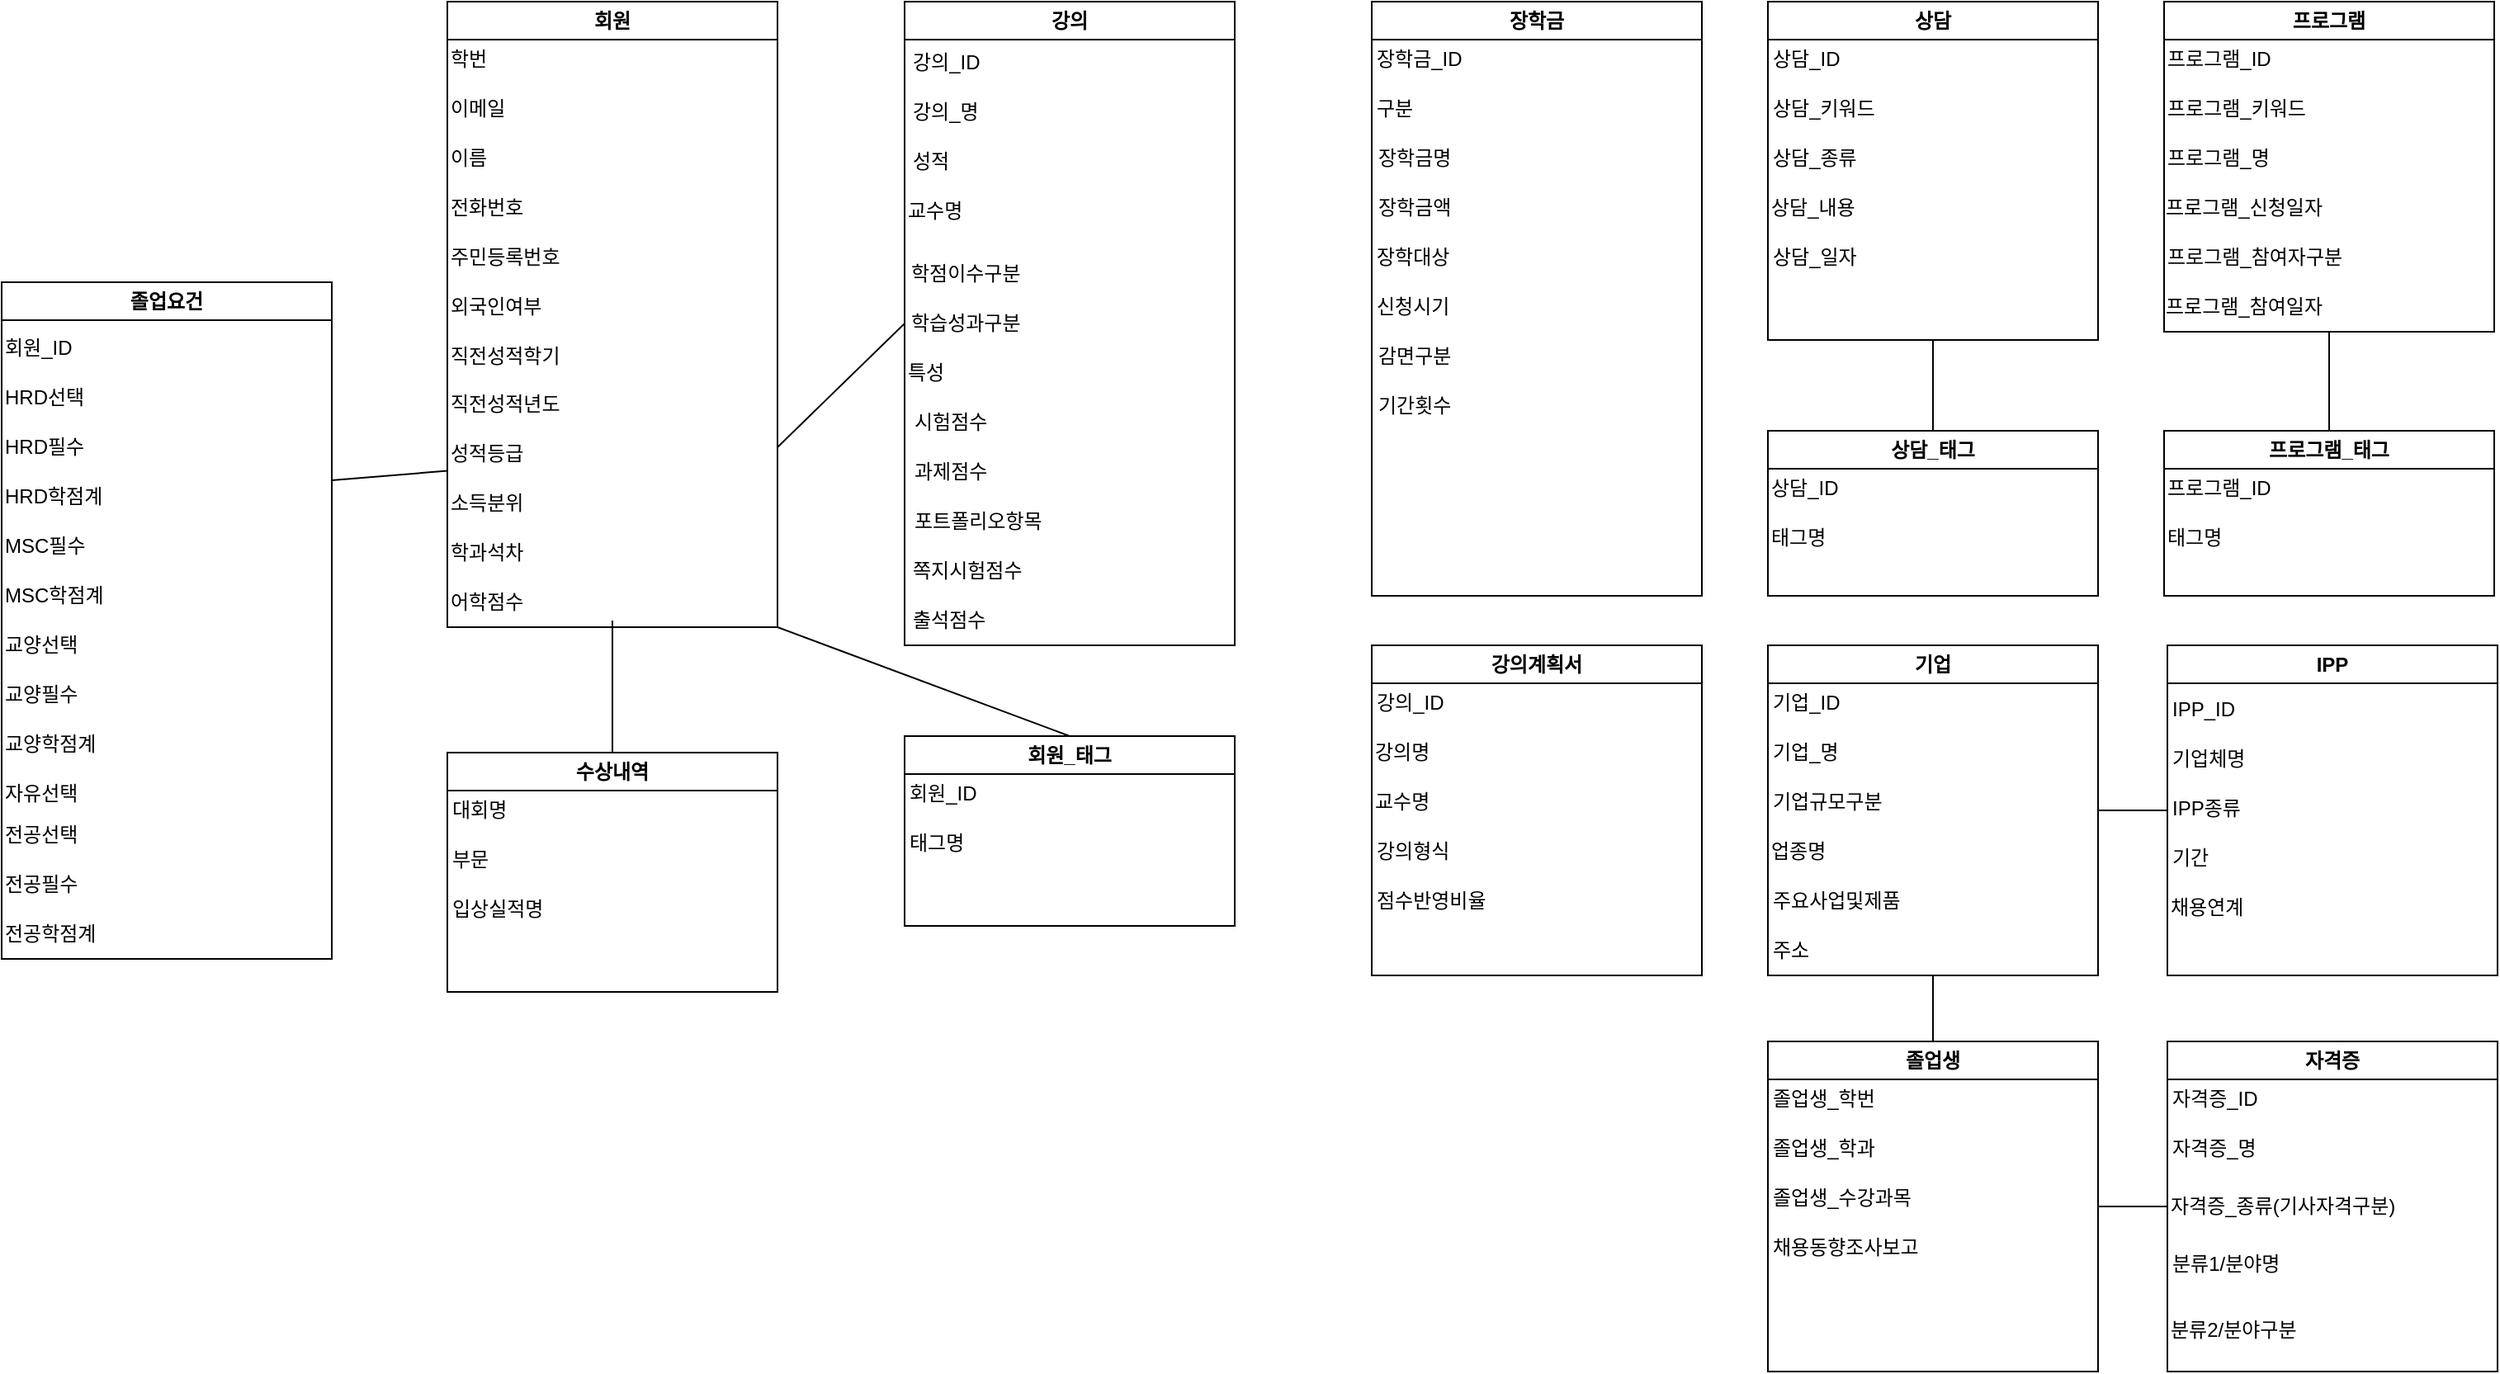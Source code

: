 <mxfile version="24.7.6">
  <diagram name="페이지-1" id="47kbWe8q9Y02g-lVK5dQ">
    <mxGraphModel dx="3521" dy="2235" grid="1" gridSize="10" guides="1" tooltips="1" connect="1" arrows="1" fold="1" page="1" pageScale="1" pageWidth="827" pageHeight="1169" math="0" shadow="0">
      <root>
        <mxCell id="0" />
        <mxCell id="1" parent="0" />
        <mxCell id="lBwDKI2HSiRND1doUqie-1" value="회원" style="swimlane;whiteSpace=wrap;html=1;" parent="1" vertex="1">
          <mxGeometry x="120" y="-360" width="200" height="379" as="geometry" />
        </mxCell>
        <mxCell id="lBwDKI2HSiRND1doUqie-15" value="전화번호" style="text;html=1;align=left;verticalAlign=middle;resizable=0;points=[];autosize=1;strokeColor=none;fillColor=none;" parent="lBwDKI2HSiRND1doUqie-1" vertex="1">
          <mxGeometry y="110" width="70" height="30" as="geometry" />
        </mxCell>
        <mxCell id="lBwDKI2HSiRND1doUqie-14" value="이름" style="text;html=1;align=left;verticalAlign=middle;resizable=0;points=[];autosize=1;strokeColor=none;fillColor=none;" parent="lBwDKI2HSiRND1doUqie-1" vertex="1">
          <mxGeometry y="80" width="50" height="30" as="geometry" />
        </mxCell>
        <mxCell id="lBwDKI2HSiRND1doUqie-13" value="이메일" style="text;html=1;align=left;verticalAlign=middle;resizable=0;points=[];autosize=1;strokeColor=none;fillColor=none;" parent="lBwDKI2HSiRND1doUqie-1" vertex="1">
          <mxGeometry y="50" width="60" height="30" as="geometry" />
        </mxCell>
        <mxCell id="lBwDKI2HSiRND1doUqie-2" value="학번" style="text;html=1;align=left;verticalAlign=middle;resizable=0;points=[];autosize=1;strokeColor=none;fillColor=none;" parent="lBwDKI2HSiRND1doUqie-1" vertex="1">
          <mxGeometry y="20" width="50" height="30" as="geometry" />
        </mxCell>
        <mxCell id="lBwDKI2HSiRND1doUqie-16" value="주민등록번호" style="text;html=1;align=left;verticalAlign=middle;resizable=0;points=[];autosize=1;strokeColor=none;fillColor=none;" parent="lBwDKI2HSiRND1doUqie-1" vertex="1">
          <mxGeometry y="140" width="100" height="30" as="geometry" />
        </mxCell>
        <mxCell id="FK2Sraxwp2oM9R4nGqFe-141" value="외국인여부" style="text;html=1;align=left;verticalAlign=middle;resizable=0;points=[];autosize=1;strokeColor=none;fillColor=none;" vertex="1" parent="lBwDKI2HSiRND1doUqie-1">
          <mxGeometry y="170" width="80" height="30" as="geometry" />
        </mxCell>
        <mxCell id="FK2Sraxwp2oM9R4nGqFe-143" value="직전성적학기" style="text;html=1;align=left;verticalAlign=middle;resizable=0;points=[];autosize=1;strokeColor=none;fillColor=none;" vertex="1" parent="lBwDKI2HSiRND1doUqie-1">
          <mxGeometry y="200" width="100" height="30" as="geometry" />
        </mxCell>
        <mxCell id="FK2Sraxwp2oM9R4nGqFe-144" value="성적등급" style="text;html=1;align=left;verticalAlign=middle;resizable=0;points=[];autosize=1;strokeColor=none;fillColor=none;" vertex="1" parent="lBwDKI2HSiRND1doUqie-1">
          <mxGeometry y="259" width="70" height="30" as="geometry" />
        </mxCell>
        <mxCell id="FK2Sraxwp2oM9R4nGqFe-145" value="소득분위" style="text;html=1;align=left;verticalAlign=middle;resizable=0;points=[];autosize=1;strokeColor=none;fillColor=none;" vertex="1" parent="lBwDKI2HSiRND1doUqie-1">
          <mxGeometry y="289" width="70" height="30" as="geometry" />
        </mxCell>
        <mxCell id="FK2Sraxwp2oM9R4nGqFe-146" value="학과석차" style="text;html=1;align=left;verticalAlign=middle;resizable=0;points=[];autosize=1;strokeColor=none;fillColor=none;" vertex="1" parent="lBwDKI2HSiRND1doUqie-1">
          <mxGeometry y="319" width="70" height="30" as="geometry" />
        </mxCell>
        <mxCell id="FK2Sraxwp2oM9R4nGqFe-147" value="어학점수" style="text;html=1;align=left;verticalAlign=middle;resizable=0;points=[];autosize=1;strokeColor=none;fillColor=none;" vertex="1" parent="lBwDKI2HSiRND1doUqie-1">
          <mxGeometry y="349" width="70" height="30" as="geometry" />
        </mxCell>
        <mxCell id="FK2Sraxwp2oM9R4nGqFe-148" value="직전성적년도" style="text;html=1;align=left;verticalAlign=middle;resizable=0;points=[];autosize=1;strokeColor=none;fillColor=none;" vertex="1" parent="lBwDKI2HSiRND1doUqie-1">
          <mxGeometry y="229" width="100" height="30" as="geometry" />
        </mxCell>
        <mxCell id="lBwDKI2HSiRND1doUqie-7" value="강의" style="swimlane;whiteSpace=wrap;html=1;startSize=23;" parent="1" vertex="1">
          <mxGeometry x="397" y="-360" width="200" height="390" as="geometry" />
        </mxCell>
        <mxCell id="FK2Sraxwp2oM9R4nGqFe-34" value="강의_ID" style="text;html=1;align=left;verticalAlign=middle;resizable=0;points=[];autosize=1;strokeColor=none;fillColor=none;" vertex="1" parent="lBwDKI2HSiRND1doUqie-7">
          <mxGeometry x="3" y="22" width="70" height="30" as="geometry" />
        </mxCell>
        <mxCell id="FK2Sraxwp2oM9R4nGqFe-35" value="강의_명" style="text;html=1;align=left;verticalAlign=middle;resizable=0;points=[];autosize=1;strokeColor=none;fillColor=none;" vertex="1" parent="lBwDKI2HSiRND1doUqie-7">
          <mxGeometry x="3" y="52" width="70" height="30" as="geometry" />
        </mxCell>
        <mxCell id="FK2Sraxwp2oM9R4nGqFe-36" value="성적" style="text;html=1;align=left;verticalAlign=middle;resizable=0;points=[];autosize=1;strokeColor=none;fillColor=none;" vertex="1" parent="lBwDKI2HSiRND1doUqie-7">
          <mxGeometry x="3" y="82" width="50" height="30" as="geometry" />
        </mxCell>
        <mxCell id="FK2Sraxwp2oM9R4nGqFe-37" value="학점이수구분" style="text;html=1;align=left;verticalAlign=middle;resizable=0;points=[];autosize=1;strokeColor=none;fillColor=none;" vertex="1" parent="lBwDKI2HSiRND1doUqie-7">
          <mxGeometry x="2" y="150" width="100" height="30" as="geometry" />
        </mxCell>
        <mxCell id="FK2Sraxwp2oM9R4nGqFe-50" value="학습성과구분&amp;nbsp;" style="text;html=1;align=left;verticalAlign=middle;resizable=0;points=[];autosize=1;strokeColor=none;fillColor=none;" vertex="1" parent="lBwDKI2HSiRND1doUqie-7">
          <mxGeometry x="2" y="180" width="100" height="30" as="geometry" />
        </mxCell>
        <mxCell id="FK2Sraxwp2oM9R4nGqFe-51" value="특성" style="text;html=1;align=left;verticalAlign=middle;resizable=0;points=[];autosize=1;strokeColor=none;fillColor=none;" vertex="1" parent="lBwDKI2HSiRND1doUqie-7">
          <mxGeometry y="210" width="50" height="30" as="geometry" />
        </mxCell>
        <mxCell id="FK2Sraxwp2oM9R4nGqFe-153" value="교수명" style="text;html=1;align=left;verticalAlign=middle;resizable=0;points=[];autosize=1;strokeColor=none;fillColor=none;" vertex="1" parent="lBwDKI2HSiRND1doUqie-7">
          <mxGeometry y="112" width="60" height="30" as="geometry" />
        </mxCell>
        <mxCell id="FK2Sraxwp2oM9R4nGqFe-154" value="시험점수" style="text;html=1;align=left;verticalAlign=middle;resizable=0;points=[];autosize=1;strokeColor=none;fillColor=none;" vertex="1" parent="lBwDKI2HSiRND1doUqie-7">
          <mxGeometry x="4" y="240" width="70" height="30" as="geometry" />
        </mxCell>
        <mxCell id="FK2Sraxwp2oM9R4nGqFe-155" value="과제점수" style="text;html=1;align=left;verticalAlign=middle;resizable=0;points=[];autosize=1;strokeColor=none;fillColor=none;" vertex="1" parent="lBwDKI2HSiRND1doUqie-7">
          <mxGeometry x="4" y="270" width="70" height="30" as="geometry" />
        </mxCell>
        <mxCell id="FK2Sraxwp2oM9R4nGqFe-156" value="포트폴리오항목" style="text;html=1;align=left;verticalAlign=middle;resizable=0;points=[];autosize=1;strokeColor=none;fillColor=none;" vertex="1" parent="lBwDKI2HSiRND1doUqie-7">
          <mxGeometry x="4" y="300" width="110" height="30" as="geometry" />
        </mxCell>
        <mxCell id="FK2Sraxwp2oM9R4nGqFe-157" value="쪽지시험점수" style="text;html=1;align=left;verticalAlign=middle;resizable=0;points=[];autosize=1;strokeColor=none;fillColor=none;" vertex="1" parent="lBwDKI2HSiRND1doUqie-7">
          <mxGeometry x="3" y="330" width="100" height="30" as="geometry" />
        </mxCell>
        <mxCell id="FK2Sraxwp2oM9R4nGqFe-158" value="출석점수" style="text;html=1;align=left;verticalAlign=middle;resizable=0;points=[];autosize=1;strokeColor=none;fillColor=none;" vertex="1" parent="lBwDKI2HSiRND1doUqie-7">
          <mxGeometry x="3" y="360" width="70" height="30" as="geometry" />
        </mxCell>
        <mxCell id="lBwDKI2HSiRND1doUqie-23" value="졸업요건" style="swimlane;whiteSpace=wrap;html=1;" parent="1" vertex="1">
          <mxGeometry x="-150" y="-190" width="200" height="410" as="geometry" />
        </mxCell>
        <mxCell id="FK2Sraxwp2oM9R4nGqFe-121" value="HRD선택" style="text;html=1;align=left;verticalAlign=middle;resizable=0;points=[];autosize=1;strokeColor=none;fillColor=none;" vertex="1" parent="lBwDKI2HSiRND1doUqie-23">
          <mxGeometry y="55" width="70" height="30" as="geometry" />
        </mxCell>
        <mxCell id="FK2Sraxwp2oM9R4nGqFe-122" value="HRD필수" style="text;html=1;align=left;verticalAlign=middle;resizable=0;points=[];autosize=1;strokeColor=none;fillColor=none;" vertex="1" parent="lBwDKI2HSiRND1doUqie-23">
          <mxGeometry y="85" width="70" height="30" as="geometry" />
        </mxCell>
        <mxCell id="FK2Sraxwp2oM9R4nGqFe-123" value="HRD학점계" style="text;html=1;align=left;verticalAlign=middle;resizable=0;points=[];autosize=1;strokeColor=none;fillColor=none;" vertex="1" parent="lBwDKI2HSiRND1doUqie-23">
          <mxGeometry y="115" width="90" height="30" as="geometry" />
        </mxCell>
        <mxCell id="FK2Sraxwp2oM9R4nGqFe-124" value="MSC필수" style="text;html=1;align=left;verticalAlign=middle;resizable=0;points=[];autosize=1;strokeColor=none;fillColor=none;" vertex="1" parent="lBwDKI2HSiRND1doUqie-23">
          <mxGeometry y="145" width="70" height="30" as="geometry" />
        </mxCell>
        <mxCell id="FK2Sraxwp2oM9R4nGqFe-125" value="MSC학점계" style="text;html=1;align=left;verticalAlign=middle;resizable=0;points=[];autosize=1;strokeColor=none;fillColor=none;" vertex="1" parent="lBwDKI2HSiRND1doUqie-23">
          <mxGeometry y="175" width="90" height="30" as="geometry" />
        </mxCell>
        <mxCell id="FK2Sraxwp2oM9R4nGqFe-126" value="회원_ID" style="text;html=1;align=left;verticalAlign=middle;resizable=0;points=[];autosize=1;strokeColor=none;fillColor=none;" vertex="1" parent="lBwDKI2HSiRND1doUqie-23">
          <mxGeometry y="25" width="70" height="30" as="geometry" />
        </mxCell>
        <mxCell id="FK2Sraxwp2oM9R4nGqFe-128" value="교양선택" style="text;html=1;align=left;verticalAlign=middle;resizable=0;points=[];autosize=1;strokeColor=none;fillColor=none;" vertex="1" parent="lBwDKI2HSiRND1doUqie-23">
          <mxGeometry y="205" width="70" height="30" as="geometry" />
        </mxCell>
        <mxCell id="FK2Sraxwp2oM9R4nGqFe-129" value="교양필수" style="text;html=1;align=left;verticalAlign=middle;resizable=0;points=[];autosize=1;strokeColor=none;fillColor=none;" vertex="1" parent="lBwDKI2HSiRND1doUqie-23">
          <mxGeometry y="235" width="70" height="30" as="geometry" />
        </mxCell>
        <mxCell id="FK2Sraxwp2oM9R4nGqFe-130" value="교양학점계" style="text;html=1;align=left;verticalAlign=middle;resizable=0;points=[];autosize=1;strokeColor=none;fillColor=none;" vertex="1" parent="lBwDKI2HSiRND1doUqie-23">
          <mxGeometry y="265" width="80" height="30" as="geometry" />
        </mxCell>
        <mxCell id="FK2Sraxwp2oM9R4nGqFe-131" value="자유선택" style="text;html=1;align=left;verticalAlign=middle;resizable=0;points=[];autosize=1;strokeColor=none;fillColor=none;" vertex="1" parent="lBwDKI2HSiRND1doUqie-23">
          <mxGeometry y="295" width="70" height="30" as="geometry" />
        </mxCell>
        <mxCell id="FK2Sraxwp2oM9R4nGqFe-132" value="전공선택" style="text;html=1;align=left;verticalAlign=middle;resizable=0;points=[];autosize=1;strokeColor=none;fillColor=none;" vertex="1" parent="lBwDKI2HSiRND1doUqie-23">
          <mxGeometry y="320" width="70" height="30" as="geometry" />
        </mxCell>
        <mxCell id="FK2Sraxwp2oM9R4nGqFe-133" value="전공필수" style="text;html=1;align=left;verticalAlign=middle;resizable=0;points=[];autosize=1;strokeColor=none;fillColor=none;" vertex="1" parent="lBwDKI2HSiRND1doUqie-23">
          <mxGeometry y="350" width="70" height="30" as="geometry" />
        </mxCell>
        <mxCell id="FK2Sraxwp2oM9R4nGqFe-134" value="전공학점계" style="text;html=1;align=left;verticalAlign=middle;resizable=0;points=[];autosize=1;strokeColor=none;fillColor=none;" vertex="1" parent="lBwDKI2HSiRND1doUqie-23">
          <mxGeometry y="380" width="80" height="30" as="geometry" />
        </mxCell>
        <mxCell id="lBwDKI2HSiRND1doUqie-24" value="기업" style="swimlane;whiteSpace=wrap;html=1;startSize=23;" parent="1" vertex="1">
          <mxGeometry x="920" y="30" width="200" height="200" as="geometry" />
        </mxCell>
        <mxCell id="FVZrNP9pK9rIK-n65ddz-42" value="기업_ID" style="text;html=1;align=left;verticalAlign=middle;resizable=0;points=[];autosize=1;strokeColor=none;fillColor=none;" parent="lBwDKI2HSiRND1doUqie-24" vertex="1">
          <mxGeometry x="1" y="20" width="70" height="30" as="geometry" />
        </mxCell>
        <mxCell id="FVZrNP9pK9rIK-n65ddz-43" value="기업_명" style="text;html=1;align=left;verticalAlign=middle;resizable=0;points=[];autosize=1;strokeColor=none;fillColor=none;" parent="lBwDKI2HSiRND1doUqie-24" vertex="1">
          <mxGeometry x="1" y="50" width="70" height="30" as="geometry" />
        </mxCell>
        <mxCell id="FVZrNP9pK9rIK-n65ddz-44" value="기업규모구분" style="text;html=1;align=left;verticalAlign=middle;resizable=0;points=[];autosize=1;strokeColor=none;fillColor=none;" parent="lBwDKI2HSiRND1doUqie-24" vertex="1">
          <mxGeometry x="1" y="80" width="100" height="30" as="geometry" />
        </mxCell>
        <mxCell id="FVZrNP9pK9rIK-n65ddz-45" value="업종명" style="text;html=1;align=left;verticalAlign=middle;resizable=0;points=[];autosize=1;strokeColor=none;fillColor=none;" parent="lBwDKI2HSiRND1doUqie-24" vertex="1">
          <mxGeometry y="110" width="60" height="30" as="geometry" />
        </mxCell>
        <mxCell id="FVZrNP9pK9rIK-n65ddz-46" value="주요사업및제품" style="text;html=1;align=left;verticalAlign=middle;resizable=0;points=[];autosize=1;strokeColor=none;fillColor=none;" parent="lBwDKI2HSiRND1doUqie-24" vertex="1">
          <mxGeometry x="1" y="140" width="110" height="30" as="geometry" />
        </mxCell>
        <mxCell id="FVZrNP9pK9rIK-n65ddz-47" value="주소" style="text;html=1;align=left;verticalAlign=middle;resizable=0;points=[];autosize=1;strokeColor=none;fillColor=none;" parent="lBwDKI2HSiRND1doUqie-24" vertex="1">
          <mxGeometry x="1" y="170" width="50" height="30" as="geometry" />
        </mxCell>
        <mxCell id="lBwDKI2HSiRND1doUqie-25" value="자격증" style="swimlane;whiteSpace=wrap;html=1;startSize=23;" parent="1" vertex="1">
          <mxGeometry x="1162" y="270" width="200" height="200" as="geometry" />
        </mxCell>
        <mxCell id="FVZrNP9pK9rIK-n65ddz-36" value="자격증_ID" style="text;html=1;align=left;verticalAlign=middle;resizable=0;points=[];autosize=1;strokeColor=none;fillColor=none;" parent="lBwDKI2HSiRND1doUqie-25" vertex="1">
          <mxGeometry x="1" y="20" width="80" height="30" as="geometry" />
        </mxCell>
        <mxCell id="FVZrNP9pK9rIK-n65ddz-37" value="자격증_종류(기사자격구분)" style="text;html=1;align=left;verticalAlign=middle;resizable=0;points=[];autosize=1;strokeColor=none;fillColor=none;" parent="lBwDKI2HSiRND1doUqie-25" vertex="1">
          <mxGeometry y="85" width="170" height="30" as="geometry" />
        </mxCell>
        <mxCell id="FVZrNP9pK9rIK-n65ddz-38" value="분류1/분야명" style="text;html=1;align=left;verticalAlign=middle;resizable=0;points=[];autosize=1;strokeColor=none;fillColor=none;" parent="lBwDKI2HSiRND1doUqie-25" vertex="1">
          <mxGeometry x="1" y="120" width="90" height="30" as="geometry" />
        </mxCell>
        <mxCell id="FVZrNP9pK9rIK-n65ddz-39" value="분류2/분야구분" style="text;html=1;align=left;verticalAlign=middle;resizable=0;points=[];autosize=1;strokeColor=none;fillColor=none;" parent="lBwDKI2HSiRND1doUqie-25" vertex="1">
          <mxGeometry y="160" width="110" height="30" as="geometry" />
        </mxCell>
        <mxCell id="FVZrNP9pK9rIK-n65ddz-40" value="자격증_명" style="text;html=1;align=left;verticalAlign=middle;resizable=0;points=[];autosize=1;strokeColor=none;fillColor=none;" parent="lBwDKI2HSiRND1doUqie-25" vertex="1">
          <mxGeometry x="1" y="50" width="80" height="30" as="geometry" />
        </mxCell>
        <mxCell id="lBwDKI2HSiRND1doUqie-26" value="졸업생" style="swimlane;whiteSpace=wrap;html=1;startSize=23;" parent="1" vertex="1">
          <mxGeometry x="920" y="270" width="200" height="200" as="geometry" />
        </mxCell>
        <mxCell id="FVZrNP9pK9rIK-n65ddz-19" value="졸업생_학번" style="text;html=1;align=left;verticalAlign=middle;resizable=0;points=[];autosize=1;strokeColor=none;fillColor=none;" parent="lBwDKI2HSiRND1doUqie-26" vertex="1">
          <mxGeometry x="1" y="20" width="90" height="30" as="geometry" />
        </mxCell>
        <mxCell id="FVZrNP9pK9rIK-n65ddz-20" value="졸업생_학과" style="text;html=1;align=left;verticalAlign=middle;resizable=0;points=[];autosize=1;strokeColor=none;fillColor=none;" parent="lBwDKI2HSiRND1doUqie-26" vertex="1">
          <mxGeometry x="1" y="50" width="90" height="30" as="geometry" />
        </mxCell>
        <mxCell id="FVZrNP9pK9rIK-n65ddz-21" value="졸업생_수강과목" style="text;html=1;align=left;verticalAlign=middle;resizable=0;points=[];autosize=1;strokeColor=none;fillColor=none;" parent="lBwDKI2HSiRND1doUqie-26" vertex="1">
          <mxGeometry x="1" y="80" width="110" height="30" as="geometry" />
        </mxCell>
        <mxCell id="FK2Sraxwp2oM9R4nGqFe-140" value="채용동향조사보고" style="text;html=1;align=left;verticalAlign=middle;resizable=0;points=[];autosize=1;strokeColor=none;fillColor=none;" vertex="1" parent="lBwDKI2HSiRND1doUqie-26">
          <mxGeometry x="1" y="110" width="120" height="30" as="geometry" />
        </mxCell>
        <mxCell id="lBwDKI2HSiRND1doUqie-32" value="" style="endArrow=none;html=1;rounded=0;entryX=0;entryY=0.5;entryDx=0;entryDy=0;exitX=1;exitY=0.5;exitDx=0;exitDy=0;" parent="1" source="lBwDKI2HSiRND1doUqie-26" target="lBwDKI2HSiRND1doUqie-25" edge="1">
          <mxGeometry width="50" height="50" relative="1" as="geometry">
            <mxPoint x="1240" y="70" as="sourcePoint" />
            <mxPoint x="1520" y="-46" as="targetPoint" />
          </mxGeometry>
        </mxCell>
        <mxCell id="lBwDKI2HSiRND1doUqie-33" value="" style="endArrow=none;html=1;rounded=0;entryX=0.5;entryY=1;entryDx=0;entryDy=0;exitX=0.5;exitY=0;exitDx=0;exitDy=0;" parent="1" source="lBwDKI2HSiRND1doUqie-26" target="lBwDKI2HSiRND1doUqie-24" edge="1">
          <mxGeometry width="50" height="50" relative="1" as="geometry">
            <mxPoint x="1250" y="100" as="sourcePoint" />
            <mxPoint x="1530" y="-16" as="targetPoint" />
          </mxGeometry>
        </mxCell>
        <mxCell id="lBwDKI2HSiRND1doUqie-34" value="" style="endArrow=none;html=1;rounded=0;entryX=0;entryY=0.5;entryDx=0;entryDy=0;" parent="1" target="lBwDKI2HSiRND1doUqie-7" edge="1">
          <mxGeometry width="50" height="50" relative="1" as="geometry">
            <mxPoint x="320" y="-90" as="sourcePoint" />
            <mxPoint x="160" y="59" as="targetPoint" />
          </mxGeometry>
        </mxCell>
        <mxCell id="FVZrNP9pK9rIK-n65ddz-25" value="수상내역" style="swimlane;whiteSpace=wrap;html=1;startSize=23;" parent="1" vertex="1">
          <mxGeometry x="120" y="95" width="200" height="145" as="geometry" />
        </mxCell>
        <mxCell id="FVZrNP9pK9rIK-n65ddz-29" value="대회명" style="text;html=1;align=left;verticalAlign=middle;resizable=0;points=[];autosize=1;strokeColor=none;fillColor=none;" parent="FVZrNP9pK9rIK-n65ddz-25" vertex="1">
          <mxGeometry x="1" y="20" width="60" height="30" as="geometry" />
        </mxCell>
        <mxCell id="FVZrNP9pK9rIK-n65ddz-30" value="부문" style="text;html=1;align=left;verticalAlign=middle;resizable=0;points=[];autosize=1;strokeColor=none;fillColor=none;" parent="FVZrNP9pK9rIK-n65ddz-25" vertex="1">
          <mxGeometry x="1" y="50" width="50" height="30" as="geometry" />
        </mxCell>
        <mxCell id="FVZrNP9pK9rIK-n65ddz-31" value="입상실적명" style="text;html=1;align=left;verticalAlign=middle;resizable=0;points=[];autosize=1;strokeColor=none;fillColor=none;" parent="FVZrNP9pK9rIK-n65ddz-25" vertex="1">
          <mxGeometry x="1" y="80" width="80" height="30" as="geometry" />
        </mxCell>
        <mxCell id="FVZrNP9pK9rIK-n65ddz-26" value="" style="endArrow=none;html=1;rounded=0;exitX=0.5;exitY=0;exitDx=0;exitDy=0;" parent="1" source="FVZrNP9pK9rIK-n65ddz-25" edge="1">
          <mxGeometry width="50" height="50" relative="1" as="geometry">
            <mxPoint x="30" y="285" as="sourcePoint" />
            <mxPoint x="220" y="15" as="targetPoint" />
          </mxGeometry>
        </mxCell>
        <mxCell id="FK2Sraxwp2oM9R4nGqFe-1" value="프로그램_태그" style="swimlane;whiteSpace=wrap;html=1;startSize=23;" vertex="1" parent="1">
          <mxGeometry x="1160" y="-100" width="200" height="100" as="geometry" />
        </mxCell>
        <mxCell id="FK2Sraxwp2oM9R4nGqFe-2" value="프로그램_ID" style="text;html=1;align=left;verticalAlign=middle;resizable=0;points=[];autosize=1;strokeColor=none;fillColor=none;" vertex="1" parent="FK2Sraxwp2oM9R4nGqFe-1">
          <mxGeometry y="20" width="90" height="30" as="geometry" />
        </mxCell>
        <mxCell id="FK2Sraxwp2oM9R4nGqFe-3" value="태그명" style="text;html=1;align=left;verticalAlign=middle;resizable=0;points=[];autosize=1;strokeColor=none;fillColor=none;" vertex="1" parent="FK2Sraxwp2oM9R4nGqFe-1">
          <mxGeometry y="50" width="60" height="30" as="geometry" />
        </mxCell>
        <mxCell id="FK2Sraxwp2oM9R4nGqFe-8" value="상담_태그" style="swimlane;whiteSpace=wrap;html=1;startSize=23;" vertex="1" parent="1">
          <mxGeometry x="920" y="-100" width="200" height="100" as="geometry" />
        </mxCell>
        <mxCell id="FK2Sraxwp2oM9R4nGqFe-9" value="상담_ID" style="text;html=1;align=left;verticalAlign=middle;resizable=0;points=[];autosize=1;strokeColor=none;fillColor=none;" vertex="1" parent="FK2Sraxwp2oM9R4nGqFe-8">
          <mxGeometry y="20" width="70" height="30" as="geometry" />
        </mxCell>
        <mxCell id="FK2Sraxwp2oM9R4nGqFe-10" value="태그명" style="text;html=1;align=left;verticalAlign=middle;resizable=0;points=[];autosize=1;strokeColor=none;fillColor=none;" vertex="1" parent="FK2Sraxwp2oM9R4nGqFe-8">
          <mxGeometry y="50" width="60" height="30" as="geometry" />
        </mxCell>
        <mxCell id="FK2Sraxwp2oM9R4nGqFe-26" value="회원_태그" style="swimlane;whiteSpace=wrap;html=1;startSize=23;" vertex="1" parent="1">
          <mxGeometry x="397" y="85" width="200" height="115" as="geometry" />
        </mxCell>
        <mxCell id="FK2Sraxwp2oM9R4nGqFe-27" value="태그명" style="text;html=1;align=left;verticalAlign=middle;resizable=0;points=[];autosize=1;strokeColor=none;fillColor=none;" vertex="1" parent="FK2Sraxwp2oM9R4nGqFe-26">
          <mxGeometry x="1" y="50" width="60" height="30" as="geometry" />
        </mxCell>
        <mxCell id="FK2Sraxwp2oM9R4nGqFe-32" value="회원_ID" style="text;html=1;align=left;verticalAlign=middle;resizable=0;points=[];autosize=1;strokeColor=none;fillColor=none;" vertex="1" parent="FK2Sraxwp2oM9R4nGqFe-26">
          <mxGeometry x="1" y="20" width="70" height="30" as="geometry" />
        </mxCell>
        <mxCell id="FK2Sraxwp2oM9R4nGqFe-33" value="" style="endArrow=none;html=1;rounded=0;entryX=0.5;entryY=0;entryDx=0;entryDy=0;exitX=1;exitY=1;exitDx=0;exitDy=0;" edge="1" parent="1" source="lBwDKI2HSiRND1doUqie-1" target="FK2Sraxwp2oM9R4nGqFe-26">
          <mxGeometry width="50" height="50" relative="1" as="geometry">
            <mxPoint x="370" y="85" as="sourcePoint" />
            <mxPoint x="670" y="75" as="targetPoint" />
          </mxGeometry>
        </mxCell>
        <mxCell id="FK2Sraxwp2oM9R4nGqFe-68" value="강의계획서" style="swimlane;whiteSpace=wrap;html=1;startSize=23;" vertex="1" parent="1">
          <mxGeometry x="680" y="30" width="200" height="200" as="geometry" />
        </mxCell>
        <mxCell id="FK2Sraxwp2oM9R4nGqFe-69" value="점수반영비율" style="text;html=1;align=left;verticalAlign=middle;resizable=0;points=[];autosize=1;strokeColor=none;fillColor=none;" vertex="1" parent="FK2Sraxwp2oM9R4nGqFe-68">
          <mxGeometry x="1" y="140" width="100" height="30" as="geometry" />
        </mxCell>
        <mxCell id="FK2Sraxwp2oM9R4nGqFe-70" value="강의형식" style="text;html=1;align=left;verticalAlign=middle;resizable=0;points=[];autosize=1;strokeColor=none;fillColor=none;" vertex="1" parent="FK2Sraxwp2oM9R4nGqFe-68">
          <mxGeometry x="1" y="110" width="70" height="30" as="geometry" />
        </mxCell>
        <mxCell id="FK2Sraxwp2oM9R4nGqFe-74" value="강의_ID" style="text;html=1;align=left;verticalAlign=middle;resizable=0;points=[];autosize=1;strokeColor=none;fillColor=none;" vertex="1" parent="FK2Sraxwp2oM9R4nGqFe-68">
          <mxGeometry x="1" y="20" width="70" height="30" as="geometry" />
        </mxCell>
        <mxCell id="FK2Sraxwp2oM9R4nGqFe-151" value="강의명&lt;span style=&quot;color: rgba(0, 0, 0, 0); font-family: monospace; font-size: 0px;&quot;&gt;%3CmxGraphModel%3E%3Croot%3E%3CmxCell%20id%3D%220%22%2F%3E%3CmxCell%20id%3D%221%22%20parent%3D%220%22%2F%3E%3CmxCell%20id%3D%222%22%20value%3D%22%EA%B0%95%EC%9D%98_ID%22%20style%3D%22text%3Bhtml%3D1%3Balign%3Dleft%3BverticalAlign%3Dmiddle%3Bresizable%3D0%3Bpoints%3D%5B%5D%3Bautosize%3D1%3BstrokeColor%3Dnone%3BfillColor%3Dnone%3B%22%20vertex%3D%221%22%20parent%3D%221%22%3E%3CmxGeometry%20x%3D%22881%22%20y%3D%22225%22%20width%3D%2270%22%20height%3D%2230%22%20as%3D%22geometry%22%2F%3E%3C%2FmxCell%3E%3C%2Froot%3E%3C%2FmxGraphModel%3E&lt;/span&gt;" style="text;html=1;align=left;verticalAlign=middle;resizable=0;points=[];autosize=1;strokeColor=none;fillColor=none;" vertex="1" parent="FK2Sraxwp2oM9R4nGqFe-68">
          <mxGeometry y="50" width="60" height="30" as="geometry" />
        </mxCell>
        <mxCell id="FK2Sraxwp2oM9R4nGqFe-152" value="교수명" style="text;html=1;align=left;verticalAlign=middle;resizable=0;points=[];autosize=1;strokeColor=none;fillColor=none;" vertex="1" parent="FK2Sraxwp2oM9R4nGqFe-68">
          <mxGeometry y="80" width="60" height="30" as="geometry" />
        </mxCell>
        <mxCell id="FK2Sraxwp2oM9R4nGqFe-75" value="장학금" style="swimlane;whiteSpace=wrap;html=1;startSize=23;" vertex="1" parent="1">
          <mxGeometry x="680" y="-360" width="200" height="360" as="geometry" />
        </mxCell>
        <mxCell id="FK2Sraxwp2oM9R4nGqFe-76" value="장학금명" style="text;html=1;align=left;verticalAlign=middle;resizable=0;points=[];autosize=1;strokeColor=none;fillColor=none;" vertex="1" parent="FK2Sraxwp2oM9R4nGqFe-75">
          <mxGeometry x="2" y="80" width="70" height="30" as="geometry" />
        </mxCell>
        <mxCell id="FK2Sraxwp2oM9R4nGqFe-77" value="장학금액" style="text;html=1;align=left;verticalAlign=middle;resizable=0;points=[];autosize=1;strokeColor=none;fillColor=none;" vertex="1" parent="FK2Sraxwp2oM9R4nGqFe-75">
          <mxGeometry x="2" y="110" width="70" height="30" as="geometry" />
        </mxCell>
        <mxCell id="FK2Sraxwp2oM9R4nGqFe-78" value="장학대상" style="text;html=1;align=left;verticalAlign=middle;resizable=0;points=[];autosize=1;strokeColor=none;fillColor=none;" vertex="1" parent="FK2Sraxwp2oM9R4nGqFe-75">
          <mxGeometry x="1" y="140" width="70" height="30" as="geometry" />
        </mxCell>
        <mxCell id="FK2Sraxwp2oM9R4nGqFe-79" value="신청시기" style="text;html=1;align=left;verticalAlign=middle;resizable=0;points=[];autosize=1;strokeColor=none;fillColor=none;" vertex="1" parent="FK2Sraxwp2oM9R4nGqFe-75">
          <mxGeometry x="1" y="170" width="70" height="30" as="geometry" />
        </mxCell>
        <mxCell id="FK2Sraxwp2oM9R4nGqFe-80" value="감면구분" style="text;html=1;align=left;verticalAlign=middle;resizable=0;points=[];autosize=1;strokeColor=none;fillColor=none;" vertex="1" parent="FK2Sraxwp2oM9R4nGqFe-75">
          <mxGeometry x="2" y="200" width="70" height="30" as="geometry" />
        </mxCell>
        <mxCell id="FK2Sraxwp2oM9R4nGqFe-81" value="장학금_ID" style="text;html=1;align=left;verticalAlign=middle;resizable=0;points=[];autosize=1;strokeColor=none;fillColor=none;" vertex="1" parent="FK2Sraxwp2oM9R4nGqFe-75">
          <mxGeometry x="1" y="20" width="80" height="30" as="geometry" />
        </mxCell>
        <mxCell id="FK2Sraxwp2oM9R4nGqFe-149" value="구분" style="text;html=1;align=left;verticalAlign=middle;resizable=0;points=[];autosize=1;strokeColor=none;fillColor=none;" vertex="1" parent="FK2Sraxwp2oM9R4nGqFe-75">
          <mxGeometry x="1" y="50" width="50" height="30" as="geometry" />
        </mxCell>
        <mxCell id="FK2Sraxwp2oM9R4nGqFe-161" value="기간횟수" style="text;html=1;align=left;verticalAlign=middle;resizable=0;points=[];autosize=1;strokeColor=none;fillColor=none;" vertex="1" parent="FK2Sraxwp2oM9R4nGqFe-75">
          <mxGeometry x="2" y="230" width="70" height="30" as="geometry" />
        </mxCell>
        <mxCell id="FK2Sraxwp2oM9R4nGqFe-98" value="IPP" style="swimlane;whiteSpace=wrap;html=1;startSize=23;" vertex="1" parent="1">
          <mxGeometry x="1162" y="30" width="200" height="200" as="geometry" />
        </mxCell>
        <mxCell id="FK2Sraxwp2oM9R4nGqFe-99" value="IPP_ID" style="text;html=1;align=left;verticalAlign=middle;resizable=0;points=[];autosize=1;strokeColor=none;fillColor=none;" vertex="1" parent="FK2Sraxwp2oM9R4nGqFe-98">
          <mxGeometry x="1" y="24" width="60" height="30" as="geometry" />
        </mxCell>
        <mxCell id="FK2Sraxwp2oM9R4nGqFe-100" value="기업체명" style="text;html=1;align=left;verticalAlign=middle;resizable=0;points=[];autosize=1;strokeColor=none;fillColor=none;" vertex="1" parent="FK2Sraxwp2oM9R4nGqFe-98">
          <mxGeometry x="1" y="54" width="70" height="30" as="geometry" />
        </mxCell>
        <mxCell id="FK2Sraxwp2oM9R4nGqFe-101" value="IPP종류" style="text;html=1;align=left;verticalAlign=middle;resizable=0;points=[];autosize=1;strokeColor=none;fillColor=none;" vertex="1" parent="FK2Sraxwp2oM9R4nGqFe-98">
          <mxGeometry x="1" y="84" width="70" height="30" as="geometry" />
        </mxCell>
        <mxCell id="FK2Sraxwp2oM9R4nGqFe-102" value="기간" style="text;html=1;align=left;verticalAlign=middle;resizable=0;points=[];autosize=1;strokeColor=none;fillColor=none;" vertex="1" parent="FK2Sraxwp2oM9R4nGqFe-98">
          <mxGeometry x="1" y="114" width="50" height="30" as="geometry" />
        </mxCell>
        <mxCell id="FK2Sraxwp2oM9R4nGqFe-103" value="채용연계" style="text;html=1;align=left;verticalAlign=middle;resizable=0;points=[];autosize=1;strokeColor=none;fillColor=none;" vertex="1" parent="FK2Sraxwp2oM9R4nGqFe-98">
          <mxGeometry y="144" width="70" height="30" as="geometry" />
        </mxCell>
        <mxCell id="FK2Sraxwp2oM9R4nGqFe-104" value="" style="endArrow=none;html=1;rounded=0;entryX=0;entryY=0.5;entryDx=0;entryDy=0;exitX=1;exitY=0.5;exitDx=0;exitDy=0;" edge="1" parent="1" source="lBwDKI2HSiRND1doUqie-24" target="FK2Sraxwp2oM9R4nGqFe-98">
          <mxGeometry width="50" height="50" relative="1" as="geometry">
            <mxPoint x="1030" y="300" as="sourcePoint" />
            <mxPoint x="1030" y="240" as="targetPoint" />
          </mxGeometry>
        </mxCell>
        <mxCell id="FK2Sraxwp2oM9R4nGqFe-106" value="상담" style="swimlane;whiteSpace=wrap;html=1;startSize=23;" vertex="1" parent="1">
          <mxGeometry x="920" y="-360" width="200" height="205" as="geometry" />
        </mxCell>
        <mxCell id="FK2Sraxwp2oM9R4nGqFe-107" value="상담_ID" style="text;html=1;align=left;verticalAlign=middle;resizable=0;points=[];autosize=1;strokeColor=none;fillColor=none;" vertex="1" parent="FK2Sraxwp2oM9R4nGqFe-106">
          <mxGeometry x="1" y="20" width="70" height="30" as="geometry" />
        </mxCell>
        <mxCell id="FK2Sraxwp2oM9R4nGqFe-108" value="상담_키워드" style="text;html=1;align=left;verticalAlign=middle;resizable=0;points=[];autosize=1;strokeColor=none;fillColor=none;" vertex="1" parent="FK2Sraxwp2oM9R4nGqFe-106">
          <mxGeometry x="1" y="50" width="90" height="30" as="geometry" />
        </mxCell>
        <mxCell id="FK2Sraxwp2oM9R4nGqFe-109" value="상담_종류" style="text;html=1;align=left;verticalAlign=middle;resizable=0;points=[];autosize=1;strokeColor=none;fillColor=none;" vertex="1" parent="FK2Sraxwp2oM9R4nGqFe-106">
          <mxGeometry x="1" y="80" width="80" height="30" as="geometry" />
        </mxCell>
        <mxCell id="FK2Sraxwp2oM9R4nGqFe-110" value="상담_내용" style="text;html=1;align=left;verticalAlign=middle;resizable=0;points=[];autosize=1;strokeColor=none;fillColor=none;" vertex="1" parent="FK2Sraxwp2oM9R4nGqFe-106">
          <mxGeometry y="110" width="80" height="30" as="geometry" />
        </mxCell>
        <mxCell id="FK2Sraxwp2oM9R4nGqFe-111" value="상담_일자" style="text;html=1;align=left;verticalAlign=middle;resizable=0;points=[];autosize=1;strokeColor=none;fillColor=none;" vertex="1" parent="FK2Sraxwp2oM9R4nGqFe-106">
          <mxGeometry x="1" y="140" width="80" height="30" as="geometry" />
        </mxCell>
        <mxCell id="FK2Sraxwp2oM9R4nGqFe-112" value="프로그램" style="swimlane;whiteSpace=wrap;html=1;startSize=23;" vertex="1" parent="1">
          <mxGeometry x="1160" y="-360" width="200" height="200" as="geometry" />
        </mxCell>
        <mxCell id="FK2Sraxwp2oM9R4nGqFe-113" value="프로그램_ID" style="text;html=1;align=left;verticalAlign=middle;resizable=0;points=[];autosize=1;strokeColor=none;fillColor=none;" vertex="1" parent="FK2Sraxwp2oM9R4nGqFe-112">
          <mxGeometry y="20" width="90" height="30" as="geometry" />
        </mxCell>
        <mxCell id="FK2Sraxwp2oM9R4nGqFe-114" value="프로그램_키워드" style="text;html=1;align=left;verticalAlign=middle;resizable=0;points=[];autosize=1;strokeColor=none;fillColor=none;" vertex="1" parent="FK2Sraxwp2oM9R4nGqFe-112">
          <mxGeometry y="50" width="110" height="30" as="geometry" />
        </mxCell>
        <mxCell id="FK2Sraxwp2oM9R4nGqFe-115" value="프로그램_명" style="text;html=1;align=left;verticalAlign=middle;resizable=0;points=[];autosize=1;strokeColor=none;fillColor=none;" vertex="1" parent="FK2Sraxwp2oM9R4nGqFe-112">
          <mxGeometry y="80" width="90" height="30" as="geometry" />
        </mxCell>
        <mxCell id="FK2Sraxwp2oM9R4nGqFe-116" value="프로그램_신청일자" style="text;html=1;align=left;verticalAlign=middle;resizable=0;points=[];autosize=1;strokeColor=none;fillColor=none;" vertex="1" parent="FK2Sraxwp2oM9R4nGqFe-112">
          <mxGeometry x="-1" y="110" width="130" height="30" as="geometry" />
        </mxCell>
        <mxCell id="FK2Sraxwp2oM9R4nGqFe-117" value="프로그램_참여자구분" style="text;html=1;align=left;verticalAlign=middle;resizable=0;points=[];autosize=1;strokeColor=none;fillColor=none;" vertex="1" parent="FK2Sraxwp2oM9R4nGqFe-112">
          <mxGeometry y="140" width="140" height="30" as="geometry" />
        </mxCell>
        <mxCell id="FK2Sraxwp2oM9R4nGqFe-118" value="프로그램_참여일자" style="text;html=1;align=left;verticalAlign=middle;resizable=0;points=[];autosize=1;strokeColor=none;fillColor=none;" vertex="1" parent="FK2Sraxwp2oM9R4nGqFe-112">
          <mxGeometry x="-1" y="170" width="130" height="30" as="geometry" />
        </mxCell>
        <mxCell id="FK2Sraxwp2oM9R4nGqFe-119" value="" style="endArrow=none;html=1;rounded=0;entryX=0.5;entryY=0;entryDx=0;entryDy=0;exitX=0.5;exitY=1;exitDx=0;exitDy=0;" edge="1" parent="1" source="FK2Sraxwp2oM9R4nGqFe-106" target="FK2Sraxwp2oM9R4nGqFe-8">
          <mxGeometry width="50" height="50" relative="1" as="geometry">
            <mxPoint x="550" y="270" as="sourcePoint" />
            <mxPoint x="630" y="270" as="targetPoint" />
          </mxGeometry>
        </mxCell>
        <mxCell id="FK2Sraxwp2oM9R4nGqFe-120" value="" style="endArrow=none;html=1;rounded=0;entryX=0.5;entryY=0;entryDx=0;entryDy=0;exitX=0.5;exitY=1;exitDx=0;exitDy=0;" edge="1" parent="1" source="FK2Sraxwp2oM9R4nGqFe-112" target="FK2Sraxwp2oM9R4nGqFe-1">
          <mxGeometry width="50" height="50" relative="1" as="geometry">
            <mxPoint x="1310" y="-120" as="sourcePoint" />
            <mxPoint x="632" y="280" as="targetPoint" />
          </mxGeometry>
        </mxCell>
        <mxCell id="FK2Sraxwp2oM9R4nGqFe-136" value="" style="endArrow=none;html=1;rounded=0;exitX=0;exitY=0.75;exitDx=0;exitDy=0;" edge="1" parent="1" source="lBwDKI2HSiRND1doUqie-1">
          <mxGeometry width="50" height="50" relative="1" as="geometry">
            <mxPoint x="330" y="-73" as="sourcePoint" />
            <mxPoint x="50" y="-70" as="targetPoint" />
          </mxGeometry>
        </mxCell>
      </root>
    </mxGraphModel>
  </diagram>
</mxfile>
